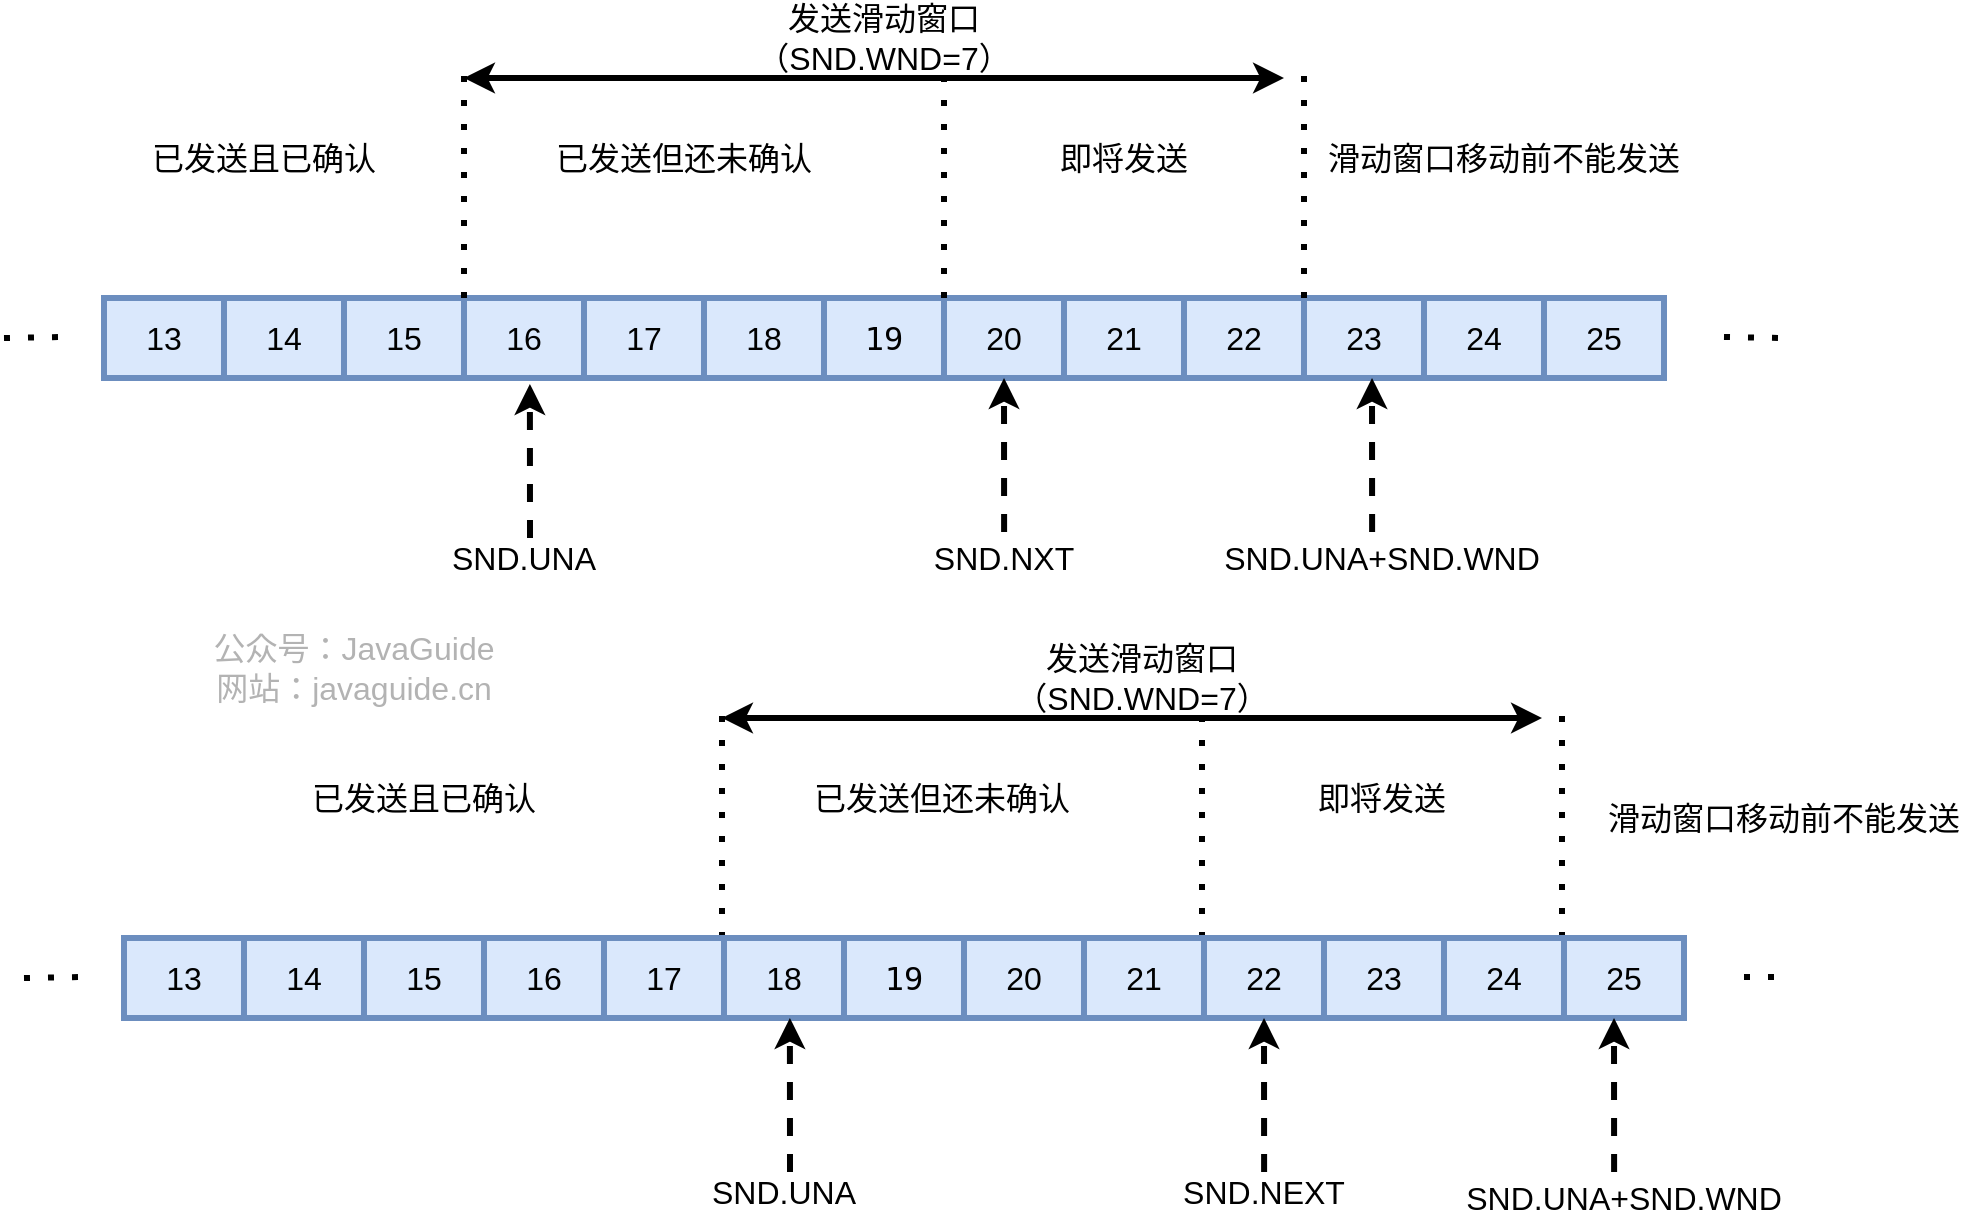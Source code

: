 <mxfile version="13.4.5" type="device"><diagram id="36YX7qAPODSIrNMN_ykt" name="Page-1"><mxGraphModel dx="1106" dy="997" grid="1" gridSize="10" guides="1" tooltips="1" connect="1" arrows="1" fold="1" page="1" pageScale="1" pageWidth="1169" pageHeight="1654" math="0" shadow="0"><root><mxCell id="0"/><mxCell id="1" parent="0"/><mxCell id="mPXNWeMOOitGYPbgHyUG-1" value="" style="shape=table;html=1;whiteSpace=wrap;startSize=0;container=1;collapsible=0;childLayout=tableLayout;fillColor=#dae8fc;strokeColor=#6c8ebf;shadow=0;sketch=0;rounded=1;arcSize=50;strokeWidth=3;fontSize=16;" parent="1" vertex="1"><mxGeometry x="110" y="490" width="780" height="40" as="geometry"/></mxCell><mxCell id="mPXNWeMOOitGYPbgHyUG-2" value="" style="shape=partialRectangle;html=1;whiteSpace=wrap;collapsible=0;dropTarget=0;pointerEvents=0;fillColor=none;top=0;left=0;bottom=0;right=0;points=[[0,0.5],[1,0.5]];portConstraint=eastwest;strokeWidth=3;fontSize=16;sketch=0;" parent="mPXNWeMOOitGYPbgHyUG-1" vertex="1"><mxGeometry width="780" height="40" as="geometry"/></mxCell><mxCell id="mPXNWeMOOitGYPbgHyUG-3" value="13" style="shape=partialRectangle;html=1;whiteSpace=wrap;connectable=0;overflow=hidden;fillColor=none;top=0;left=0;bottom=0;right=0;strokeWidth=3;fontSize=16;sketch=0;" parent="mPXNWeMOOitGYPbgHyUG-2" vertex="1"><mxGeometry width="60" height="40" as="geometry"/></mxCell><mxCell id="mPXNWeMOOitGYPbgHyUG-4" value="14" style="shape=partialRectangle;html=1;whiteSpace=wrap;connectable=0;overflow=hidden;fillColor=none;top=0;left=0;bottom=0;right=0;strokeWidth=3;fontSize=16;sketch=0;" parent="mPXNWeMOOitGYPbgHyUG-2" vertex="1"><mxGeometry x="60" width="60" height="40" as="geometry"/></mxCell><mxCell id="mPXNWeMOOitGYPbgHyUG-5" value="15" style="shape=partialRectangle;html=1;whiteSpace=wrap;connectable=0;overflow=hidden;fillColor=none;top=0;left=0;bottom=0;right=0;strokeWidth=3;fontSize=16;sketch=0;" parent="mPXNWeMOOitGYPbgHyUG-2" vertex="1"><mxGeometry x="120" width="60" height="40" as="geometry"/></mxCell><mxCell id="mPXNWeMOOitGYPbgHyUG-6" value="16" style="shape=partialRectangle;html=1;whiteSpace=wrap;connectable=0;overflow=hidden;fillColor=none;top=0;left=0;bottom=0;right=0;strokeWidth=3;fontSize=16;sketch=0;" parent="mPXNWeMOOitGYPbgHyUG-2" vertex="1"><mxGeometry x="180" width="60" height="40" as="geometry"/></mxCell><mxCell id="mPXNWeMOOitGYPbgHyUG-7" value="17" style="shape=partialRectangle;html=1;whiteSpace=wrap;connectable=0;overflow=hidden;fillColor=none;top=0;left=0;bottom=0;right=0;strokeWidth=3;fontSize=16;sketch=0;" parent="mPXNWeMOOitGYPbgHyUG-2" vertex="1"><mxGeometry x="240" width="60" height="40" as="geometry"/></mxCell><mxCell id="mPXNWeMOOitGYPbgHyUG-8" value="18" style="shape=partialRectangle;html=1;whiteSpace=wrap;connectable=0;overflow=hidden;fillColor=none;top=0;left=0;bottom=0;right=0;strokeWidth=3;fontSize=16;sketch=0;" parent="mPXNWeMOOitGYPbgHyUG-2" vertex="1"><mxGeometry x="300" width="60" height="40" as="geometry"/></mxCell><mxCell id="mPXNWeMOOitGYPbgHyUG-9" value="&lt;font face=&quot;monospace&quot;&gt;19&lt;/font&gt;" style="shape=partialRectangle;html=1;whiteSpace=wrap;connectable=0;overflow=hidden;fillColor=none;top=0;left=0;bottom=0;right=0;strokeWidth=3;fontSize=16;sketch=0;" parent="mPXNWeMOOitGYPbgHyUG-2" vertex="1"><mxGeometry x="360" width="60" height="40" as="geometry"/></mxCell><mxCell id="mPXNWeMOOitGYPbgHyUG-10" value="20" style="shape=partialRectangle;html=1;whiteSpace=wrap;connectable=0;overflow=hidden;fillColor=none;top=0;left=0;bottom=0;right=0;strokeWidth=3;fontSize=16;sketch=0;" parent="mPXNWeMOOitGYPbgHyUG-2" vertex="1"><mxGeometry x="420" width="60" height="40" as="geometry"/></mxCell><mxCell id="mPXNWeMOOitGYPbgHyUG-11" value="21" style="shape=partialRectangle;html=1;whiteSpace=wrap;connectable=0;overflow=hidden;fillColor=none;top=0;left=0;bottom=0;right=0;strokeWidth=3;fontSize=16;sketch=0;" parent="mPXNWeMOOitGYPbgHyUG-2" vertex="1"><mxGeometry x="480" width="60" height="40" as="geometry"/></mxCell><mxCell id="mPXNWeMOOitGYPbgHyUG-12" value="22" style="shape=partialRectangle;html=1;whiteSpace=wrap;connectable=0;overflow=hidden;fillColor=none;top=0;left=0;bottom=0;right=0;strokeWidth=3;fontSize=16;sketch=0;" parent="mPXNWeMOOitGYPbgHyUG-2" vertex="1"><mxGeometry x="540" width="60" height="40" as="geometry"/></mxCell><mxCell id="mPXNWeMOOitGYPbgHyUG-13" value="23" style="shape=partialRectangle;html=1;whiteSpace=wrap;connectable=0;overflow=hidden;fillColor=none;top=0;left=0;bottom=0;right=0;strokeWidth=3;fontSize=16;sketch=0;" parent="mPXNWeMOOitGYPbgHyUG-2" vertex="1"><mxGeometry x="600" width="60" height="40" as="geometry"/></mxCell><mxCell id="mPXNWeMOOitGYPbgHyUG-14" value="24" style="shape=partialRectangle;html=1;whiteSpace=wrap;connectable=0;overflow=hidden;fillColor=none;top=0;left=0;bottom=0;right=0;strokeWidth=3;fontSize=16;sketch=0;" parent="mPXNWeMOOitGYPbgHyUG-2" vertex="1"><mxGeometry x="660" width="60" height="40" as="geometry"/></mxCell><mxCell id="mPXNWeMOOitGYPbgHyUG-15" value="25" style="shape=partialRectangle;html=1;whiteSpace=wrap;connectable=0;overflow=hidden;fillColor=none;top=0;left=0;bottom=0;right=0;strokeWidth=3;fontSize=16;sketch=0;" parent="mPXNWeMOOitGYPbgHyUG-2" vertex="1"><mxGeometry x="720" width="60" height="40" as="geometry"/></mxCell><mxCell id="mPXNWeMOOitGYPbgHyUG-18" value="" style="endArrow=none;dashed=1;html=1;dashPattern=1 3;strokeWidth=3;fontSize=16;sketch=0;" parent="1" edge="1"><mxGeometry width="50" height="50" relative="1" as="geometry"><mxPoint x="60" y="510" as="sourcePoint"/><mxPoint x="90" y="509.5" as="targetPoint"/></mxGeometry></mxCell><mxCell id="mPXNWeMOOitGYPbgHyUG-19" value="" style="endArrow=none;dashed=1;html=1;dashPattern=1 3;strokeWidth=3;sketch=0;" parent="1" edge="1"><mxGeometry width="50" height="50" relative="1" as="geometry"><mxPoint x="920" y="509.5" as="sourcePoint"/><mxPoint x="950" y="510" as="targetPoint"/></mxGeometry></mxCell><mxCell id="mPXNWeMOOitGYPbgHyUG-22" value="" style="endArrow=none;dashed=1;html=1;dashPattern=1 3;strokeWidth=3;fontSize=16;sketch=0;" parent="1" edge="1"><mxGeometry width="50" height="50" relative="1" as="geometry"><mxPoint x="710" y="490" as="sourcePoint"/><mxPoint x="710" y="370" as="targetPoint"/></mxGeometry></mxCell><mxCell id="mPXNWeMOOitGYPbgHyUG-23" value="" style="endArrow=none;dashed=1;html=1;dashPattern=1 3;strokeWidth=3;fontSize=16;sketch=0;" parent="1" edge="1"><mxGeometry width="50" height="50" relative="1" as="geometry"><mxPoint x="530" y="490" as="sourcePoint"/><mxPoint x="530" y="370" as="targetPoint"/></mxGeometry></mxCell><mxCell id="mPXNWeMOOitGYPbgHyUG-24" value="" style="endArrow=none;dashed=1;html=1;dashPattern=1 3;strokeWidth=3;fontSize=16;sketch=0;" parent="1" edge="1"><mxGeometry width="50" height="50" relative="1" as="geometry"><mxPoint x="290" y="490" as="sourcePoint"/><mxPoint x="290" y="370" as="targetPoint"/></mxGeometry></mxCell><mxCell id="mPXNWeMOOitGYPbgHyUG-25" value="即将发送" style="text;html=1;strokeColor=none;fillColor=none;align=center;verticalAlign=middle;whiteSpace=wrap;rounded=0;shadow=0;sketch=0;strokeWidth=3;fontSize=16;" parent="1" vertex="1"><mxGeometry x="570" y="410" width="100" height="20" as="geometry"/></mxCell><mxCell id="mPXNWeMOOitGYPbgHyUG-26" value="已发送但还未确认" style="text;html=1;strokeColor=none;fillColor=none;align=center;verticalAlign=middle;whiteSpace=wrap;rounded=0;shadow=0;sketch=0;strokeWidth=3;fontSize=16;" parent="1" vertex="1"><mxGeometry x="320" y="410" width="160" height="20" as="geometry"/></mxCell><mxCell id="mPXNWeMOOitGYPbgHyUG-28" value="已发送且已确认" style="text;html=1;strokeColor=none;fillColor=none;align=center;verticalAlign=middle;whiteSpace=wrap;rounded=0;shadow=0;sketch=0;strokeWidth=3;fontSize=16;" parent="1" vertex="1"><mxGeometry x="110" y="410" width="160" height="20" as="geometry"/></mxCell><mxCell id="mPXNWeMOOitGYPbgHyUG-29" value="" style="endArrow=classic;startArrow=classic;html=1;strokeWidth=3;fontSize=16;sketch=0;" parent="1" edge="1"><mxGeometry width="50" height="50" relative="1" as="geometry"><mxPoint x="290" y="380" as="sourcePoint"/><mxPoint x="700" y="380" as="targetPoint"/></mxGeometry></mxCell><mxCell id="mPXNWeMOOitGYPbgHyUG-30" value="发送滑动窗口（SND.WND=7）" style="text;html=1;strokeColor=none;fillColor=none;align=center;verticalAlign=middle;whiteSpace=wrap;rounded=0;shadow=0;sketch=0;strokeWidth=3;fontSize=16;" parent="1" vertex="1"><mxGeometry x="420" y="350" width="160" height="20" as="geometry"/></mxCell><mxCell id="mPXNWeMOOitGYPbgHyUG-58" value="滑动窗口移动前不能发送" style="text;html=1;strokeColor=none;fillColor=none;align=center;verticalAlign=middle;whiteSpace=wrap;rounded=0;shadow=0;sketch=0;strokeWidth=3;fontSize=16;" parent="1" vertex="1"><mxGeometry x="710" y="410" width="200" height="20" as="geometry"/></mxCell><mxCell id="mPXNWeMOOitGYPbgHyUG-74" value="" style="endArrow=none;dashed=1;html=1;dashPattern=1 3;strokeWidth=3;fontSize=16;sketch=0;" parent="1" edge="1"><mxGeometry width="50" height="50" relative="1" as="geometry"><mxPoint x="70" y="830" as="sourcePoint"/><mxPoint x="100" y="829.5" as="targetPoint"/></mxGeometry></mxCell><mxCell id="mPXNWeMOOitGYPbgHyUG-75" value="" style="endArrow=none;dashed=1;html=1;dashPattern=1 3;strokeWidth=3;sketch=0;" parent="1" edge="1"><mxGeometry width="50" height="50" relative="1" as="geometry"><mxPoint x="930" y="829.5" as="sourcePoint"/><mxPoint x="950" y="829.5" as="targetPoint"/></mxGeometry></mxCell><mxCell id="mPXNWeMOOitGYPbgHyUG-76" value="" style="endArrow=none;dashed=1;html=1;dashPattern=1 3;strokeWidth=3;fontSize=16;sketch=0;" parent="1" edge="1"><mxGeometry width="50" height="50" relative="1" as="geometry"><mxPoint x="839" y="810" as="sourcePoint"/><mxPoint x="839" y="690" as="targetPoint"/></mxGeometry></mxCell><mxCell id="mPXNWeMOOitGYPbgHyUG-77" value="" style="endArrow=none;dashed=1;html=1;dashPattern=1 3;strokeWidth=3;fontSize=16;sketch=0;" parent="1" edge="1"><mxGeometry width="50" height="50" relative="1" as="geometry"><mxPoint x="659" y="810" as="sourcePoint"/><mxPoint x="659" y="690" as="targetPoint"/></mxGeometry></mxCell><mxCell id="mPXNWeMOOitGYPbgHyUG-78" value="" style="endArrow=none;dashed=1;html=1;dashPattern=1 3;strokeWidth=3;fontSize=16;sketch=0;" parent="1" edge="1"><mxGeometry width="50" height="50" relative="1" as="geometry"><mxPoint x="419" y="810" as="sourcePoint"/><mxPoint x="419" y="690" as="targetPoint"/></mxGeometry></mxCell><mxCell id="mPXNWeMOOitGYPbgHyUG-79" value="即将发送" style="text;html=1;strokeColor=none;fillColor=none;align=center;verticalAlign=middle;whiteSpace=wrap;rounded=0;shadow=0;sketch=0;strokeWidth=3;fontSize=16;" parent="1" vertex="1"><mxGeometry x="699" y="730" width="100" height="20" as="geometry"/></mxCell><mxCell id="mPXNWeMOOitGYPbgHyUG-80" value="已发送但还未确认" style="text;html=1;strokeColor=none;fillColor=none;align=center;verticalAlign=middle;whiteSpace=wrap;rounded=0;shadow=0;sketch=0;strokeWidth=3;fontSize=16;" parent="1" vertex="1"><mxGeometry x="449" y="730" width="160" height="20" as="geometry"/></mxCell><mxCell id="mPXNWeMOOitGYPbgHyUG-81" value="已发送且已确认" style="text;html=1;strokeColor=none;fillColor=none;align=center;verticalAlign=middle;whiteSpace=wrap;rounded=0;shadow=0;sketch=0;strokeWidth=3;fontSize=16;" parent="1" vertex="1"><mxGeometry x="190" y="730" width="160" height="20" as="geometry"/></mxCell><mxCell id="mPXNWeMOOitGYPbgHyUG-82" value="" style="endArrow=classic;startArrow=classic;html=1;strokeWidth=3;fontSize=16;sketch=0;" parent="1" edge="1"><mxGeometry width="50" height="50" relative="1" as="geometry"><mxPoint x="419" y="700" as="sourcePoint"/><mxPoint x="829" y="700" as="targetPoint"/></mxGeometry></mxCell><mxCell id="mPXNWeMOOitGYPbgHyUG-83" value="发送滑动窗口（SND.WND=7）" style="text;html=1;strokeColor=none;fillColor=none;align=center;verticalAlign=middle;whiteSpace=wrap;rounded=0;shadow=0;sketch=0;strokeWidth=3;fontSize=16;" parent="1" vertex="1"><mxGeometry x="549" y="670" width="160" height="20" as="geometry"/></mxCell><mxCell id="mPXNWeMOOitGYPbgHyUG-84" value="滑动窗口移动前不能发送" style="text;html=1;strokeColor=none;fillColor=none;align=center;verticalAlign=middle;whiteSpace=wrap;rounded=0;shadow=0;sketch=0;strokeWidth=3;fontSize=16;" parent="1" vertex="1"><mxGeometry x="850" y="740" width="200" height="20" as="geometry"/></mxCell><mxCell id="mPXNWeMOOitGYPbgHyUG-86" value="公众号：JavaGuide&lt;br style=&quot;font-size: 16px&quot;&gt;网站：javaguide.cn" style="text;html=1;strokeColor=none;fillColor=none;align=center;verticalAlign=middle;whiteSpace=wrap;rounded=0;labelBackgroundColor=none;fontSize=16;fontColor=#B3B3B3;rotation=0;sketch=0;shadow=0;" parent="1" vertex="1"><mxGeometry x="150" y="670" width="170" height="10" as="geometry"/></mxCell><mxCell id="mPXNWeMOOitGYPbgHyUG-59" value="" style="shape=table;html=1;whiteSpace=wrap;startSize=0;container=1;collapsible=0;childLayout=tableLayout;fillColor=#dae8fc;strokeColor=#6c8ebf;shadow=0;sketch=0;rounded=1;arcSize=50;strokeWidth=3;fontSize=16;" parent="1" vertex="1"><mxGeometry x="120" y="810" width="780" height="40" as="geometry"/></mxCell><mxCell id="mPXNWeMOOitGYPbgHyUG-60" value="" style="shape=partialRectangle;html=1;whiteSpace=wrap;collapsible=0;dropTarget=0;pointerEvents=0;fillColor=none;top=0;left=0;bottom=0;right=0;points=[[0,0.5],[1,0.5]];portConstraint=eastwest;strokeWidth=3;fontSize=16;sketch=0;" parent="mPXNWeMOOitGYPbgHyUG-59" vertex="1"><mxGeometry width="780" height="40" as="geometry"/></mxCell><mxCell id="mPXNWeMOOitGYPbgHyUG-61" value="13" style="shape=partialRectangle;html=1;whiteSpace=wrap;connectable=0;overflow=hidden;fillColor=none;top=0;left=0;bottom=0;right=0;strokeWidth=3;fontSize=16;sketch=0;" parent="mPXNWeMOOitGYPbgHyUG-60" vertex="1"><mxGeometry width="60" height="40" as="geometry"/></mxCell><mxCell id="mPXNWeMOOitGYPbgHyUG-62" value="14" style="shape=partialRectangle;html=1;whiteSpace=wrap;connectable=0;overflow=hidden;fillColor=none;top=0;left=0;bottom=0;right=0;strokeWidth=3;fontSize=16;sketch=0;" parent="mPXNWeMOOitGYPbgHyUG-60" vertex="1"><mxGeometry x="60" width="60" height="40" as="geometry"/></mxCell><mxCell id="mPXNWeMOOitGYPbgHyUG-63" value="15" style="shape=partialRectangle;html=1;whiteSpace=wrap;connectable=0;overflow=hidden;fillColor=none;top=0;left=0;bottom=0;right=0;strokeWidth=3;fontSize=16;sketch=0;" parent="mPXNWeMOOitGYPbgHyUG-60" vertex="1"><mxGeometry x="120" width="60" height="40" as="geometry"/></mxCell><mxCell id="mPXNWeMOOitGYPbgHyUG-64" value="16" style="shape=partialRectangle;html=1;whiteSpace=wrap;connectable=0;overflow=hidden;fillColor=none;top=0;left=0;bottom=0;right=0;strokeWidth=3;fontSize=16;sketch=0;" parent="mPXNWeMOOitGYPbgHyUG-60" vertex="1"><mxGeometry x="180" width="60" height="40" as="geometry"/></mxCell><mxCell id="mPXNWeMOOitGYPbgHyUG-65" value="17" style="shape=partialRectangle;html=1;whiteSpace=wrap;connectable=0;overflow=hidden;fillColor=none;top=0;left=0;bottom=0;right=0;strokeWidth=3;fontSize=16;sketch=0;" parent="mPXNWeMOOitGYPbgHyUG-60" vertex="1"><mxGeometry x="240" width="60" height="40" as="geometry"/></mxCell><mxCell id="mPXNWeMOOitGYPbgHyUG-66" value="18" style="shape=partialRectangle;html=1;whiteSpace=wrap;connectable=0;overflow=hidden;fillColor=none;top=0;left=0;bottom=0;right=0;strokeWidth=3;fontSize=16;sketch=0;" parent="mPXNWeMOOitGYPbgHyUG-60" vertex="1"><mxGeometry x="300" width="60" height="40" as="geometry"/></mxCell><mxCell id="mPXNWeMOOitGYPbgHyUG-67" value="&lt;font face=&quot;monospace&quot;&gt;19&lt;/font&gt;" style="shape=partialRectangle;html=1;whiteSpace=wrap;connectable=0;overflow=hidden;fillColor=none;top=0;left=0;bottom=0;right=0;strokeWidth=3;fontSize=16;sketch=0;" parent="mPXNWeMOOitGYPbgHyUG-60" vertex="1"><mxGeometry x="360" width="60" height="40" as="geometry"/></mxCell><mxCell id="mPXNWeMOOitGYPbgHyUG-68" value="20" style="shape=partialRectangle;html=1;whiteSpace=wrap;connectable=0;overflow=hidden;fillColor=none;top=0;left=0;bottom=0;right=0;strokeWidth=3;fontSize=16;sketch=0;" parent="mPXNWeMOOitGYPbgHyUG-60" vertex="1"><mxGeometry x="420" width="60" height="40" as="geometry"/></mxCell><mxCell id="mPXNWeMOOitGYPbgHyUG-69" value="21" style="shape=partialRectangle;html=1;whiteSpace=wrap;connectable=0;overflow=hidden;fillColor=none;top=0;left=0;bottom=0;right=0;strokeWidth=3;fontSize=16;sketch=0;" parent="mPXNWeMOOitGYPbgHyUG-60" vertex="1"><mxGeometry x="480" width="60" height="40" as="geometry"/></mxCell><mxCell id="mPXNWeMOOitGYPbgHyUG-70" value="22" style="shape=partialRectangle;html=1;whiteSpace=wrap;connectable=0;overflow=hidden;fillColor=none;top=0;left=0;bottom=0;right=0;strokeWidth=3;fontSize=16;sketch=0;" parent="mPXNWeMOOitGYPbgHyUG-60" vertex="1"><mxGeometry x="540" width="60" height="40" as="geometry"/></mxCell><mxCell id="mPXNWeMOOitGYPbgHyUG-71" value="23" style="shape=partialRectangle;html=1;whiteSpace=wrap;connectable=0;overflow=hidden;fillColor=none;top=0;left=0;bottom=0;right=0;strokeWidth=3;fontSize=16;sketch=0;" parent="mPXNWeMOOitGYPbgHyUG-60" vertex="1"><mxGeometry x="600" width="60" height="40" as="geometry"/></mxCell><mxCell id="mPXNWeMOOitGYPbgHyUG-72" value="24" style="shape=partialRectangle;html=1;whiteSpace=wrap;connectable=0;overflow=hidden;fillColor=none;top=0;left=0;bottom=0;right=0;strokeWidth=3;fontSize=16;sketch=0;" parent="mPXNWeMOOitGYPbgHyUG-60" vertex="1"><mxGeometry x="660" width="60" height="40" as="geometry"/></mxCell><mxCell id="mPXNWeMOOitGYPbgHyUG-73" value="25" style="shape=partialRectangle;html=1;whiteSpace=wrap;connectable=0;overflow=hidden;fillColor=none;top=0;left=0;bottom=0;right=0;strokeWidth=3;fontSize=16;sketch=0;" parent="mPXNWeMOOitGYPbgHyUG-60" vertex="1"><mxGeometry x="720" width="60" height="40" as="geometry"/></mxCell><mxCell id="mPXNWeMOOitGYPbgHyUG-90" value="" style="endArrow=classic;html=1;strokeWidth=3;fontSize=16;entryX=0.273;entryY=1.075;entryDx=0;entryDy=0;entryPerimeter=0;dashed=1;sketch=0;" parent="1" target="mPXNWeMOOitGYPbgHyUG-1" edge="1"><mxGeometry width="50" height="50" relative="1" as="geometry"><mxPoint x="323" y="610" as="sourcePoint"/><mxPoint x="350" y="560" as="targetPoint"/></mxGeometry></mxCell><mxCell id="mPXNWeMOOitGYPbgHyUG-92" value="SND.UNA" style="text;html=1;strokeColor=none;fillColor=none;align=center;verticalAlign=middle;whiteSpace=wrap;rounded=0;shadow=0;sketch=0;fontSize=16;" parent="1" vertex="1"><mxGeometry x="300" y="610" width="40" height="20" as="geometry"/></mxCell><mxCell id="mPXNWeMOOitGYPbgHyUG-93" value="" style="endArrow=classic;html=1;strokeWidth=3;fontSize=16;entryX=0.273;entryY=1.075;entryDx=0;entryDy=0;entryPerimeter=0;dashed=1;sketch=0;" parent="1" edge="1"><mxGeometry width="50" height="50" relative="1" as="geometry"><mxPoint x="560.06" y="607" as="sourcePoint"/><mxPoint x="560" y="530" as="targetPoint"/></mxGeometry></mxCell><mxCell id="mPXNWeMOOitGYPbgHyUG-94" value="SND.NXT" style="text;html=1;strokeColor=none;fillColor=none;align=center;verticalAlign=middle;whiteSpace=wrap;rounded=0;shadow=0;sketch=0;fontSize=16;" parent="1" vertex="1"><mxGeometry x="540" y="610" width="40" height="20" as="geometry"/></mxCell><mxCell id="mPXNWeMOOitGYPbgHyUG-97" value="" style="endArrow=classic;html=1;strokeWidth=3;fontSize=16;entryX=0.273;entryY=1.075;entryDx=0;entryDy=0;entryPerimeter=0;dashed=1;sketch=0;" parent="1" edge="1"><mxGeometry width="50" height="50" relative="1" as="geometry"><mxPoint x="453" y="927" as="sourcePoint"/><mxPoint x="452.94" y="850" as="targetPoint"/></mxGeometry></mxCell><mxCell id="mPXNWeMOOitGYPbgHyUG-98" value="SND.UNA" style="text;html=1;strokeColor=none;fillColor=none;align=center;verticalAlign=middle;whiteSpace=wrap;rounded=0;shadow=0;sketch=0;fontSize=16;" parent="1" vertex="1"><mxGeometry x="430" y="927" width="40" height="20" as="geometry"/></mxCell><mxCell id="mPXNWeMOOitGYPbgHyUG-99" value="" style="endArrow=classic;html=1;strokeWidth=3;fontSize=16;entryX=0.273;entryY=1.075;entryDx=0;entryDy=0;entryPerimeter=0;dashed=1;sketch=0;" parent="1" edge="1"><mxGeometry width="50" height="50" relative="1" as="geometry"><mxPoint x="690.06" y="927" as="sourcePoint"/><mxPoint x="690" y="850" as="targetPoint"/></mxGeometry></mxCell><mxCell id="mPXNWeMOOitGYPbgHyUG-100" value="SND.NEXT" style="text;html=1;strokeColor=none;fillColor=none;align=center;verticalAlign=middle;whiteSpace=wrap;rounded=0;shadow=0;sketch=0;fontSize=16;" parent="1" vertex="1"><mxGeometry x="670" y="927" width="40" height="20" as="geometry"/></mxCell><mxCell id="mPXNWeMOOitGYPbgHyUG-101" value="" style="endArrow=classic;html=1;strokeWidth=3;fontSize=16;entryX=0.273;entryY=1.075;entryDx=0;entryDy=0;entryPerimeter=0;dashed=1;sketch=0;" parent="1" edge="1"><mxGeometry width="50" height="50" relative="1" as="geometry"><mxPoint x="865.06" y="927" as="sourcePoint"/><mxPoint x="865" y="850" as="targetPoint"/></mxGeometry></mxCell><mxCell id="mPXNWeMOOitGYPbgHyUG-102" value="SND.UNA+SND.WND" style="text;html=1;strokeColor=none;fillColor=none;align=center;verticalAlign=middle;whiteSpace=wrap;rounded=0;shadow=0;sketch=0;fontSize=16;" parent="1" vertex="1"><mxGeometry x="850" y="930" width="40" height="20" as="geometry"/></mxCell><mxCell id="mPXNWeMOOitGYPbgHyUG-105" value="" style="endArrow=classic;html=1;strokeWidth=3;fontSize=16;entryX=0.273;entryY=1.075;entryDx=0;entryDy=0;entryPerimeter=0;dashed=1;sketch=0;" parent="1" edge="1"><mxGeometry width="50" height="50" relative="1" as="geometry"><mxPoint x="744.06" y="607" as="sourcePoint"/><mxPoint x="744" y="530" as="targetPoint"/></mxGeometry></mxCell><mxCell id="mPXNWeMOOitGYPbgHyUG-106" value="SND.UNA+SND.WND" style="text;html=1;strokeColor=none;fillColor=none;align=center;verticalAlign=middle;whiteSpace=wrap;rounded=0;shadow=0;sketch=0;fontSize=16;" parent="1" vertex="1"><mxGeometry x="729" y="610" width="40" height="20" as="geometry"/></mxCell></root></mxGraphModel></diagram></mxfile>